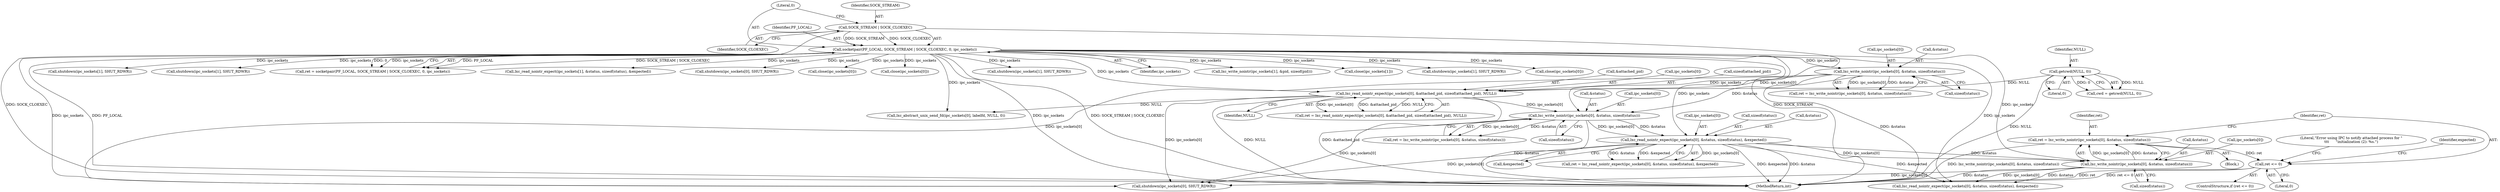 digraph "0_lxc_81f466d05f2a89cb4f122ef7f593ff3f279b165c_1@API" {
"1000492" [label="(Call,ret = lxc_write_nointr(ipc_sockets[0], &status, sizeof(status)))"];
"1000494" [label="(Call,lxc_write_nointr(ipc_sockets[0], &status, sizeof(status)))"];
"1000285" [label="(Call,socketpair(PF_LOCAL, SOCK_STREAM | SOCK_CLOEXEC, 0, ipc_sockets))"];
"1000287" [label="(Call,SOCK_STREAM | SOCK_CLOEXEC)"];
"1000467" [label="(Call,lxc_read_nointr_expect(ipc_sockets[0], &status, sizeof(status), &expected))"];
"1000446" [label="(Call,lxc_write_nointr(ipc_sockets[0], &status, sizeof(status)))"];
"1000395" [label="(Call,lxc_read_nointr_expect(ipc_sockets[0], &attached_pid, sizeof(attached_pid), NULL))"];
"1000377" [label="(Call,lxc_write_nointr(ipc_sockets[0], &status, sizeof(status)))"];
"1000248" [label="(Call,getcwd(NULL, 0))"];
"1000503" [label="(Call,ret <= 0)"];
"1000601" [label="(Call,close(ipc_sockets[0]))"];
"1000517" [label="(Call,lxc_read_nointr_expect(ipc_sockets[0], &status, sizeof(status), &expected))"];
"1000781" [label="(Call,shutdown(ipc_sockets[1], SHUT_RDWR))"];
"1000670" [label="(Call,shutdown(ipc_sockets[1], SHUT_RDWR))"];
"1000289" [label="(Identifier,SOCK_CLOEXEC)"];
"1000475" [label="(Call,&expected)"];
"1000492" [label="(Call,ret = lxc_write_nointr(ipc_sockets[0], &status, sizeof(status)))"];
"1000283" [label="(Call,ret = socketpair(PF_LOCAL, SOCK_STREAM | SOCK_CLOEXEC, 0, ipc_sockets))"];
"1000285" [label="(Call,socketpair(PF_LOCAL, SOCK_STREAM | SOCK_CLOEXEC, 0, ipc_sockets))"];
"1000377" [label="(Call,lxc_write_nointr(ipc_sockets[0], &status, sizeof(status)))"];
"1000467" [label="(Call,lxc_read_nointr_expect(ipc_sockets[0], &status, sizeof(status), &expected))"];
"1000653" [label="(Call,lxc_read_nointr_expect(ipc_sockets[1], &status, sizeof(status), &expected))"];
"1000375" [label="(Call,ret = lxc_write_nointr(ipc_sockets[0], &status, sizeof(status)))"];
"1000502" [label="(ControlStructure,if (ret <= 0))"];
"1000383" [label="(Call,sizeof(status))"];
"1000505" [label="(Literal,0)"];
"1000393" [label="(Call,ret = lxc_read_nointr_expect(ipc_sockets[0], &attached_pid, sizeof(attached_pid), NULL))"];
"1000325" [label="(Block,)"];
"1000596" [label="(Call,shutdown(ipc_sockets[0], SHUT_RDWR))"];
"1000504" [label="(Identifier,ret)"];
"1000447" [label="(Call,ipc_sockets[0])"];
"1000378" [label="(Call,ipc_sockets[0])"];
"1000468" [label="(Call,ipc_sockets[0])"];
"1000640" [label="(Call,close(ipc_sockets[0]))"];
"1000446" [label="(Call,lxc_write_nointr(ipc_sockets[0], &status, sizeof(status)))"];
"1000399" [label="(Call,&attached_pid)"];
"1000444" [label="(Call,ret = lxc_write_nointr(ipc_sockets[0], &status, sizeof(status)))"];
"1000625" [label="(Call,close(ipc_sockets[0]))"];
"1000465" [label="(Call,ret = lxc_read_nointr_expect(ipc_sockets[0], &status, sizeof(status), &expected))"];
"1000498" [label="(Call,&status)"];
"1000250" [label="(Literal,0)"];
"1000620" [label="(Call,shutdown(ipc_sockets[0], SHUT_RDWR))"];
"1000508" [label="(Literal,\"Error using IPC to notify attached process for \"\n\t\t\t      \"initialization (2): %s.\")"];
"1000791" [label="(MethodReturn,int)"];
"1000500" [label="(Call,sizeof(status))"];
"1000403" [label="(Identifier,NULL)"];
"1000495" [label="(Call,ipc_sockets[0])"];
"1000381" [label="(Call,&status)"];
"1000246" [label="(Call,cwd = getcwd(NULL, 0))"];
"1000473" [label="(Call,sizeof(status))"];
"1000290" [label="(Literal,0)"];
"1000513" [label="(Identifier,expected)"];
"1000287" [label="(Call,SOCK_STREAM | SOCK_CLOEXEC)"];
"1000705" [label="(Call,shutdown(ipc_sockets[1], SHUT_RDWR))"];
"1000503" [label="(Call,ret <= 0)"];
"1000288" [label="(Identifier,SOCK_STREAM)"];
"1000579" [label="(Call,lxc_abstract_unix_send_fd(ipc_sockets[0], labelfd, NULL, 0))"];
"1000471" [label="(Call,&status)"];
"1000396" [label="(Call,ipc_sockets[0])"];
"1000286" [label="(Identifier,PF_LOCAL)"];
"1000291" [label="(Identifier,ipc_sockets)"];
"1000248" [label="(Call,getcwd(NULL, 0))"];
"1000765" [label="(Call,lxc_write_nointr(ipc_sockets[1], &pid, sizeof(pid)))"];
"1000249" [label="(Identifier,NULL)"];
"1000452" [label="(Call,sizeof(status))"];
"1000335" [label="(Call,close(ipc_sockets[1]))"];
"1000755" [label="(Call,shutdown(ipc_sockets[1], SHUT_RDWR))"];
"1000450" [label="(Call,&status)"];
"1000493" [label="(Identifier,ret)"];
"1000494" [label="(Call,lxc_write_nointr(ipc_sockets[0], &status, sizeof(status)))"];
"1000401" [label="(Call,sizeof(attached_pid))"];
"1000395" [label="(Call,lxc_read_nointr_expect(ipc_sockets[0], &attached_pid, sizeof(attached_pid), NULL))"];
"1000492" -> "1000325"  [label="AST: "];
"1000492" -> "1000494"  [label="CFG: "];
"1000493" -> "1000492"  [label="AST: "];
"1000494" -> "1000492"  [label="AST: "];
"1000504" -> "1000492"  [label="CFG: "];
"1000492" -> "1000791"  [label="DDG: lxc_write_nointr(ipc_sockets[0], &status, sizeof(status))"];
"1000494" -> "1000492"  [label="DDG: ipc_sockets[0]"];
"1000494" -> "1000492"  [label="DDG: &status"];
"1000492" -> "1000503"  [label="DDG: ret"];
"1000494" -> "1000500"  [label="CFG: "];
"1000495" -> "1000494"  [label="AST: "];
"1000498" -> "1000494"  [label="AST: "];
"1000500" -> "1000494"  [label="AST: "];
"1000494" -> "1000791"  [label="DDG: &status"];
"1000285" -> "1000494"  [label="DDG: ipc_sockets"];
"1000467" -> "1000494"  [label="DDG: ipc_sockets[0]"];
"1000467" -> "1000494"  [label="DDG: &status"];
"1000494" -> "1000517"  [label="DDG: ipc_sockets[0]"];
"1000494" -> "1000517"  [label="DDG: &status"];
"1000494" -> "1000620"  [label="DDG: ipc_sockets[0]"];
"1000285" -> "1000283"  [label="AST: "];
"1000285" -> "1000291"  [label="CFG: "];
"1000286" -> "1000285"  [label="AST: "];
"1000287" -> "1000285"  [label="AST: "];
"1000290" -> "1000285"  [label="AST: "];
"1000291" -> "1000285"  [label="AST: "];
"1000283" -> "1000285"  [label="CFG: "];
"1000285" -> "1000791"  [label="DDG: PF_LOCAL"];
"1000285" -> "1000791"  [label="DDG: ipc_sockets"];
"1000285" -> "1000791"  [label="DDG: SOCK_STREAM | SOCK_CLOEXEC"];
"1000285" -> "1000283"  [label="DDG: PF_LOCAL"];
"1000285" -> "1000283"  [label="DDG: SOCK_STREAM | SOCK_CLOEXEC"];
"1000285" -> "1000283"  [label="DDG: 0"];
"1000285" -> "1000283"  [label="DDG: ipc_sockets"];
"1000287" -> "1000285"  [label="DDG: SOCK_STREAM"];
"1000287" -> "1000285"  [label="DDG: SOCK_CLOEXEC"];
"1000285" -> "1000335"  [label="DDG: ipc_sockets"];
"1000285" -> "1000377"  [label="DDG: ipc_sockets"];
"1000285" -> "1000395"  [label="DDG: ipc_sockets"];
"1000285" -> "1000446"  [label="DDG: ipc_sockets"];
"1000285" -> "1000467"  [label="DDG: ipc_sockets"];
"1000285" -> "1000517"  [label="DDG: ipc_sockets"];
"1000285" -> "1000579"  [label="DDG: ipc_sockets"];
"1000285" -> "1000596"  [label="DDG: ipc_sockets"];
"1000285" -> "1000601"  [label="DDG: ipc_sockets"];
"1000285" -> "1000620"  [label="DDG: ipc_sockets"];
"1000285" -> "1000625"  [label="DDG: ipc_sockets"];
"1000285" -> "1000640"  [label="DDG: ipc_sockets"];
"1000285" -> "1000653"  [label="DDG: ipc_sockets"];
"1000285" -> "1000670"  [label="DDG: ipc_sockets"];
"1000285" -> "1000705"  [label="DDG: ipc_sockets"];
"1000285" -> "1000755"  [label="DDG: ipc_sockets"];
"1000285" -> "1000765"  [label="DDG: ipc_sockets"];
"1000285" -> "1000781"  [label="DDG: ipc_sockets"];
"1000287" -> "1000289"  [label="CFG: "];
"1000288" -> "1000287"  [label="AST: "];
"1000289" -> "1000287"  [label="AST: "];
"1000290" -> "1000287"  [label="CFG: "];
"1000287" -> "1000791"  [label="DDG: SOCK_CLOEXEC"];
"1000287" -> "1000791"  [label="DDG: SOCK_STREAM"];
"1000467" -> "1000465"  [label="AST: "];
"1000467" -> "1000475"  [label="CFG: "];
"1000468" -> "1000467"  [label="AST: "];
"1000471" -> "1000467"  [label="AST: "];
"1000473" -> "1000467"  [label="AST: "];
"1000475" -> "1000467"  [label="AST: "];
"1000465" -> "1000467"  [label="CFG: "];
"1000467" -> "1000791"  [label="DDG: &expected"];
"1000467" -> "1000791"  [label="DDG: &status"];
"1000467" -> "1000465"  [label="DDG: ipc_sockets[0]"];
"1000467" -> "1000465"  [label="DDG: &status"];
"1000467" -> "1000465"  [label="DDG: &expected"];
"1000446" -> "1000467"  [label="DDG: ipc_sockets[0]"];
"1000446" -> "1000467"  [label="DDG: &status"];
"1000467" -> "1000517"  [label="DDG: &expected"];
"1000467" -> "1000620"  [label="DDG: ipc_sockets[0]"];
"1000446" -> "1000444"  [label="AST: "];
"1000446" -> "1000452"  [label="CFG: "];
"1000447" -> "1000446"  [label="AST: "];
"1000450" -> "1000446"  [label="AST: "];
"1000452" -> "1000446"  [label="AST: "];
"1000444" -> "1000446"  [label="CFG: "];
"1000446" -> "1000791"  [label="DDG: &status"];
"1000446" -> "1000444"  [label="DDG: ipc_sockets[0]"];
"1000446" -> "1000444"  [label="DDG: &status"];
"1000395" -> "1000446"  [label="DDG: ipc_sockets[0]"];
"1000377" -> "1000446"  [label="DDG: &status"];
"1000446" -> "1000620"  [label="DDG: ipc_sockets[0]"];
"1000395" -> "1000393"  [label="AST: "];
"1000395" -> "1000403"  [label="CFG: "];
"1000396" -> "1000395"  [label="AST: "];
"1000399" -> "1000395"  [label="AST: "];
"1000401" -> "1000395"  [label="AST: "];
"1000403" -> "1000395"  [label="AST: "];
"1000393" -> "1000395"  [label="CFG: "];
"1000395" -> "1000791"  [label="DDG: NULL"];
"1000395" -> "1000791"  [label="DDG: &attached_pid"];
"1000395" -> "1000393"  [label="DDG: ipc_sockets[0]"];
"1000395" -> "1000393"  [label="DDG: &attached_pid"];
"1000395" -> "1000393"  [label="DDG: NULL"];
"1000377" -> "1000395"  [label="DDG: ipc_sockets[0]"];
"1000248" -> "1000395"  [label="DDG: NULL"];
"1000395" -> "1000579"  [label="DDG: NULL"];
"1000395" -> "1000620"  [label="DDG: ipc_sockets[0]"];
"1000377" -> "1000375"  [label="AST: "];
"1000377" -> "1000383"  [label="CFG: "];
"1000378" -> "1000377"  [label="AST: "];
"1000381" -> "1000377"  [label="AST: "];
"1000383" -> "1000377"  [label="AST: "];
"1000375" -> "1000377"  [label="CFG: "];
"1000377" -> "1000791"  [label="DDG: &status"];
"1000377" -> "1000375"  [label="DDG: ipc_sockets[0]"];
"1000377" -> "1000375"  [label="DDG: &status"];
"1000377" -> "1000620"  [label="DDG: ipc_sockets[0]"];
"1000248" -> "1000246"  [label="AST: "];
"1000248" -> "1000250"  [label="CFG: "];
"1000249" -> "1000248"  [label="AST: "];
"1000250" -> "1000248"  [label="AST: "];
"1000246" -> "1000248"  [label="CFG: "];
"1000248" -> "1000791"  [label="DDG: NULL"];
"1000248" -> "1000246"  [label="DDG: NULL"];
"1000248" -> "1000246"  [label="DDG: 0"];
"1000503" -> "1000502"  [label="AST: "];
"1000503" -> "1000505"  [label="CFG: "];
"1000504" -> "1000503"  [label="AST: "];
"1000505" -> "1000503"  [label="AST: "];
"1000508" -> "1000503"  [label="CFG: "];
"1000513" -> "1000503"  [label="CFG: "];
"1000503" -> "1000791"  [label="DDG: ret <= 0"];
"1000503" -> "1000791"  [label="DDG: ret"];
}
